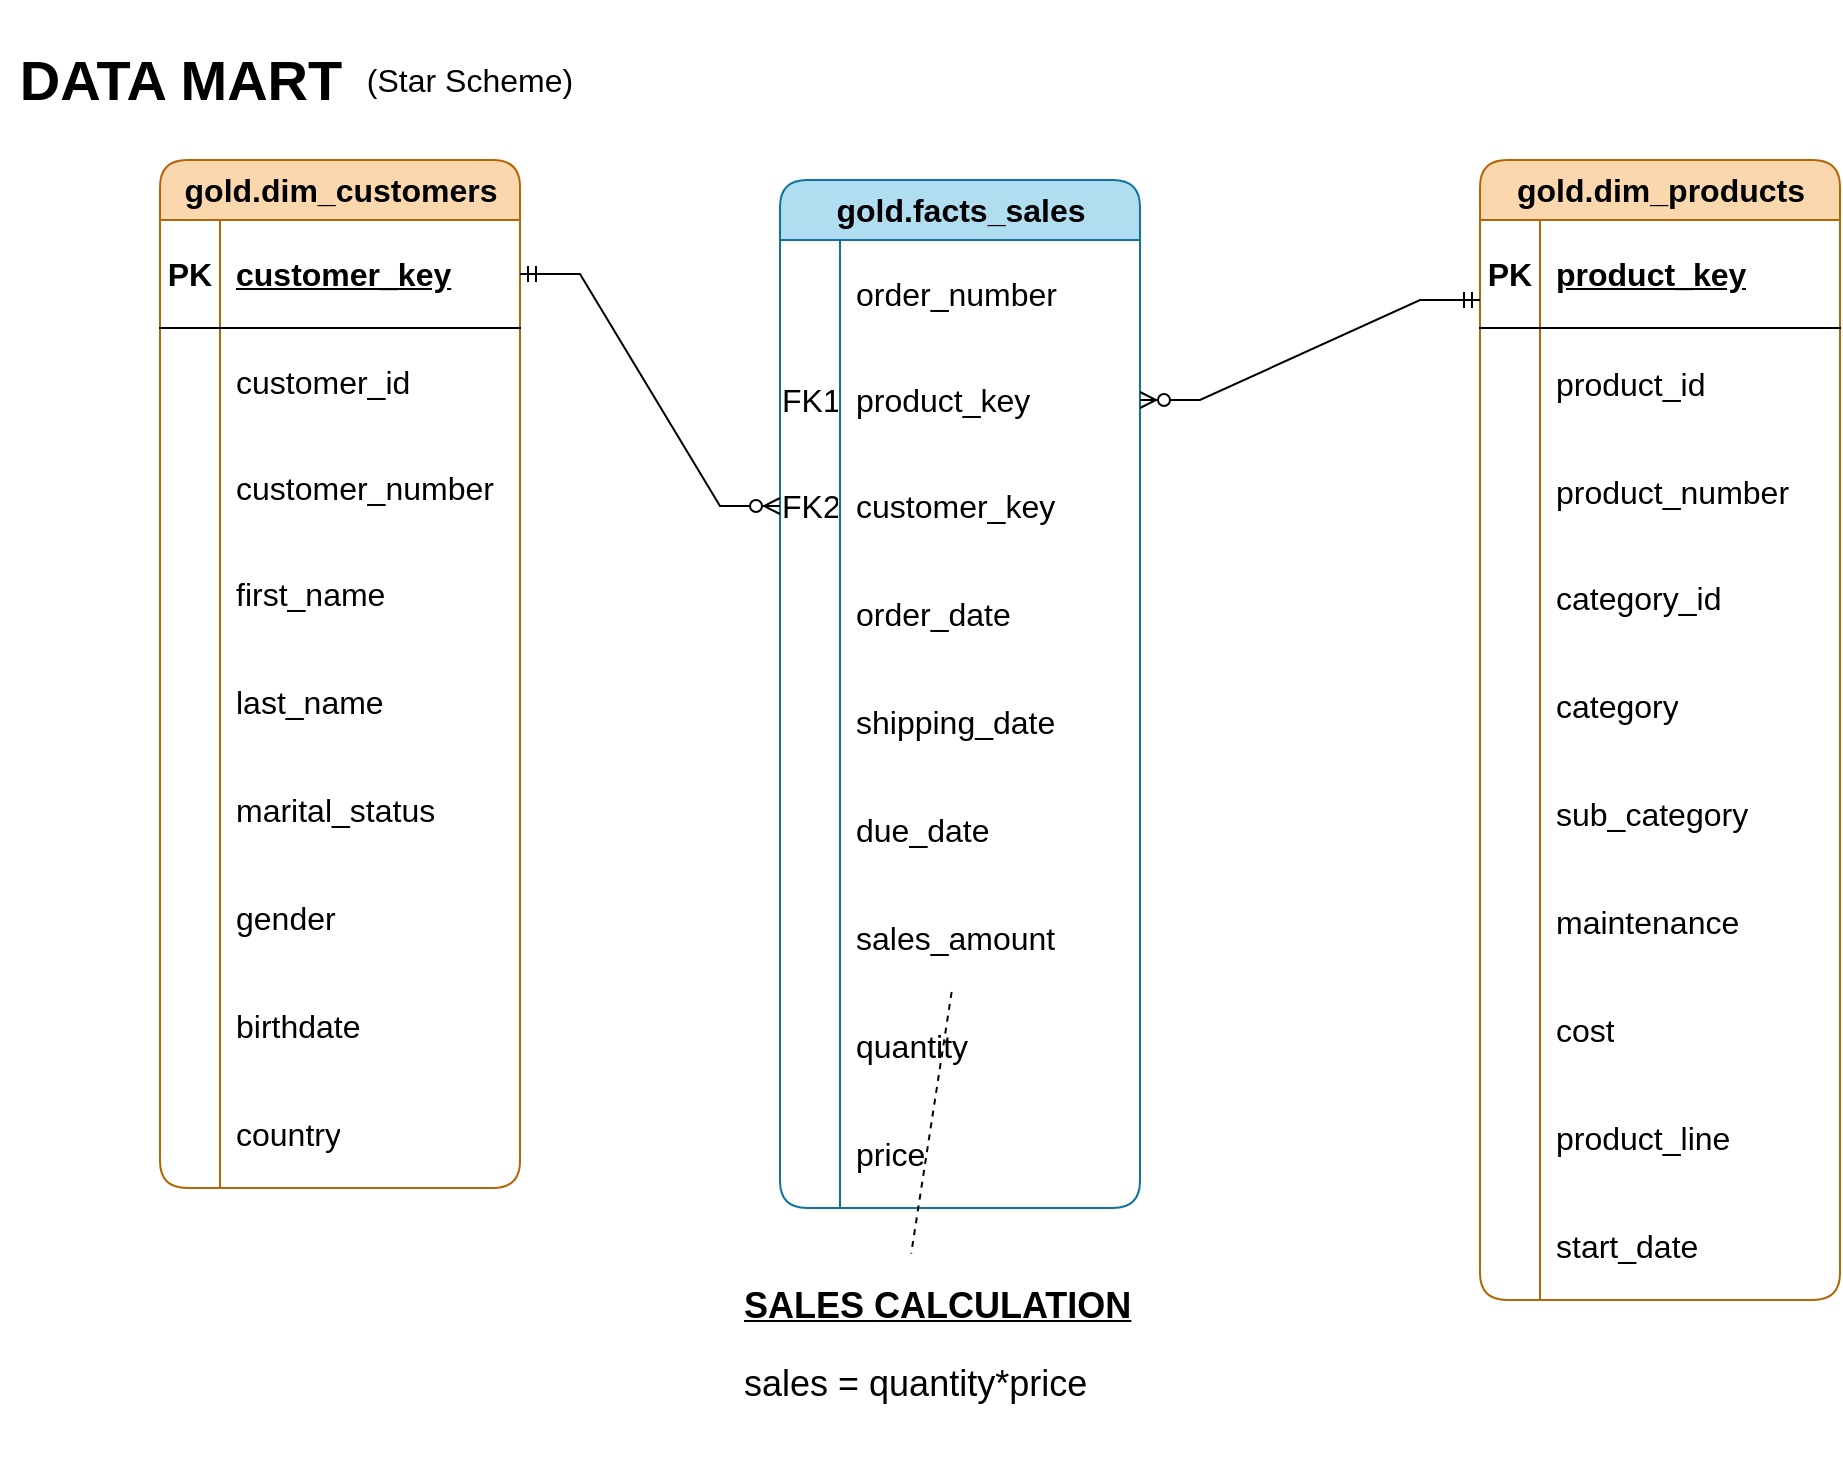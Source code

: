 <mxfile version="28.0.6">
  <diagram name="Page-1" id="DEPzlhjb6ygUK3VFWDig">
    <mxGraphModel dx="1892" dy="626" grid="1" gridSize="10" guides="1" tooltips="1" connect="1" arrows="1" fold="1" page="1" pageScale="1" pageWidth="850" pageHeight="1100" math="0" shadow="0">
      <root>
        <mxCell id="0" />
        <mxCell id="1" parent="0" />
        <mxCell id="ibosH92zUApq12ZYvV7v-1" value="&lt;h1&gt;&lt;font style=&quot;font-size: 28px;&quot;&gt;DATA MART&lt;/font&gt;&lt;/h1&gt;" style="text;html=1;align=center;verticalAlign=middle;resizable=0;points=[];autosize=1;strokeColor=none;fillColor=none;" vertex="1" parent="1">
          <mxGeometry x="-110" y="30" width="180" height="80" as="geometry" />
        </mxCell>
        <mxCell id="ibosH92zUApq12ZYvV7v-3" value="&lt;p&gt;&lt;font style=&quot;font-size: 16px;&quot;&gt;(Star Scheme)&lt;/font&gt;&lt;/p&gt;" style="text;html=1;align=center;verticalAlign=middle;whiteSpace=wrap;rounded=0;" vertex="1" parent="1">
          <mxGeometry x="70" y="55" width="110" height="30" as="geometry" />
        </mxCell>
        <mxCell id="ibosH92zUApq12ZYvV7v-17" value="&lt;font style=&quot;color: rgb(0, 0, 0);&quot;&gt;gold.&lt;font style=&quot;color: rgb(0, 0, 0);&quot;&gt;dim_customers&lt;/font&gt;&lt;/font&gt;" style="shape=table;startSize=30;container=1;collapsible=1;childLayout=tableLayout;fixedRows=1;rowLines=0;fontStyle=1;align=center;resizeLast=1;html=1;fontSize=16;rounded=1;fillColor=#fad7ac;strokeColor=#b46504;" vertex="1" parent="1">
          <mxGeometry x="-30" y="110" width="180" height="514" as="geometry" />
        </mxCell>
        <mxCell id="ibosH92zUApq12ZYvV7v-18" value="" style="shape=tableRow;horizontal=0;startSize=0;swimlaneHead=0;swimlaneBody=0;fillColor=none;collapsible=0;dropTarget=0;points=[[0,0.5],[1,0.5]];portConstraint=eastwest;top=0;left=0;right=0;bottom=1;fontSize=16;" vertex="1" parent="ibosH92zUApq12ZYvV7v-17">
          <mxGeometry y="30" width="180" height="54" as="geometry" />
        </mxCell>
        <mxCell id="ibosH92zUApq12ZYvV7v-19" value="PK" style="shape=partialRectangle;connectable=0;fillColor=none;top=0;left=0;bottom=0;right=0;fontStyle=1;overflow=hidden;whiteSpace=wrap;html=1;fontSize=16;" vertex="1" parent="ibosH92zUApq12ZYvV7v-18">
          <mxGeometry width="30" height="54" as="geometry">
            <mxRectangle width="30" height="54" as="alternateBounds" />
          </mxGeometry>
        </mxCell>
        <mxCell id="ibosH92zUApq12ZYvV7v-20" value="customer_key" style="shape=partialRectangle;connectable=0;fillColor=none;top=0;left=0;bottom=0;right=0;align=left;spacingLeft=6;fontStyle=5;overflow=hidden;whiteSpace=wrap;html=1;fontSize=16;" vertex="1" parent="ibosH92zUApq12ZYvV7v-18">
          <mxGeometry x="30" width="150" height="54" as="geometry">
            <mxRectangle width="150" height="54" as="alternateBounds" />
          </mxGeometry>
        </mxCell>
        <mxCell id="ibosH92zUApq12ZYvV7v-21" value="" style="shape=tableRow;horizontal=0;startSize=0;swimlaneHead=0;swimlaneBody=0;fillColor=none;collapsible=0;dropTarget=0;points=[[0,0.5],[1,0.5]];portConstraint=eastwest;top=0;left=0;right=0;bottom=0;fontSize=16;" vertex="1" parent="ibosH92zUApq12ZYvV7v-17">
          <mxGeometry y="84" width="180" height="54" as="geometry" />
        </mxCell>
        <mxCell id="ibosH92zUApq12ZYvV7v-22" value="" style="shape=partialRectangle;connectable=0;fillColor=none;top=0;left=0;bottom=0;right=0;editable=1;overflow=hidden;whiteSpace=wrap;html=1;fontSize=16;" vertex="1" parent="ibosH92zUApq12ZYvV7v-21">
          <mxGeometry width="30" height="54" as="geometry">
            <mxRectangle width="30" height="54" as="alternateBounds" />
          </mxGeometry>
        </mxCell>
        <mxCell id="ibosH92zUApq12ZYvV7v-23" value="customer_id" style="shape=partialRectangle;connectable=0;fillColor=none;top=0;left=0;bottom=0;right=0;align=left;spacingLeft=6;overflow=hidden;whiteSpace=wrap;html=1;fontSize=16;strokeColor=default;" vertex="1" parent="ibosH92zUApq12ZYvV7v-21">
          <mxGeometry x="30" width="150" height="54" as="geometry">
            <mxRectangle width="150" height="54" as="alternateBounds" />
          </mxGeometry>
        </mxCell>
        <mxCell id="ibosH92zUApq12ZYvV7v-24" value="" style="shape=tableRow;horizontal=0;startSize=0;swimlaneHead=0;swimlaneBody=0;fillColor=none;collapsible=0;dropTarget=0;points=[[0,0.5],[1,0.5]];portConstraint=eastwest;top=0;left=0;right=0;bottom=0;fontSize=16;" vertex="1" parent="ibosH92zUApq12ZYvV7v-17">
          <mxGeometry y="138" width="180" height="52" as="geometry" />
        </mxCell>
        <mxCell id="ibosH92zUApq12ZYvV7v-25" value="" style="shape=partialRectangle;connectable=0;fillColor=none;top=0;left=0;bottom=0;right=0;editable=1;overflow=hidden;whiteSpace=wrap;html=1;fontSize=16;" vertex="1" parent="ibosH92zUApq12ZYvV7v-24">
          <mxGeometry width="30" height="52" as="geometry">
            <mxRectangle width="30" height="52" as="alternateBounds" />
          </mxGeometry>
        </mxCell>
        <mxCell id="ibosH92zUApq12ZYvV7v-26" value="customer_number" style="shape=partialRectangle;connectable=0;fillColor=none;top=0;left=0;bottom=0;right=0;align=left;spacingLeft=6;overflow=hidden;whiteSpace=wrap;html=1;fontSize=16;strokeColor=default;" vertex="1" parent="ibosH92zUApq12ZYvV7v-24">
          <mxGeometry x="30" width="150" height="52" as="geometry">
            <mxRectangle width="150" height="52" as="alternateBounds" />
          </mxGeometry>
        </mxCell>
        <mxCell id="ibosH92zUApq12ZYvV7v-27" value="" style="shape=tableRow;horizontal=0;startSize=0;swimlaneHead=0;swimlaneBody=0;fillColor=none;collapsible=0;dropTarget=0;points=[[0,0.5],[1,0.5]];portConstraint=eastwest;top=0;left=0;right=0;bottom=0;fontSize=16;" vertex="1" parent="ibosH92zUApq12ZYvV7v-17">
          <mxGeometry y="190" width="180" height="54" as="geometry" />
        </mxCell>
        <mxCell id="ibosH92zUApq12ZYvV7v-28" value="" style="shape=partialRectangle;connectable=0;fillColor=none;top=0;left=0;bottom=0;right=0;editable=1;overflow=hidden;whiteSpace=wrap;html=1;fontSize=16;" vertex="1" parent="ibosH92zUApq12ZYvV7v-27">
          <mxGeometry width="30" height="54" as="geometry">
            <mxRectangle width="30" height="54" as="alternateBounds" />
          </mxGeometry>
        </mxCell>
        <mxCell id="ibosH92zUApq12ZYvV7v-29" value="first_name" style="shape=partialRectangle;connectable=0;fillColor=none;top=0;left=0;bottom=0;right=0;align=left;spacingLeft=6;overflow=hidden;whiteSpace=wrap;html=1;fontSize=16;" vertex="1" parent="ibosH92zUApq12ZYvV7v-27">
          <mxGeometry x="30" width="150" height="54" as="geometry">
            <mxRectangle width="150" height="54" as="alternateBounds" />
          </mxGeometry>
        </mxCell>
        <mxCell id="ibosH92zUApq12ZYvV7v-30" value="" style="shape=tableRow;horizontal=0;startSize=0;swimlaneHead=0;swimlaneBody=0;fillColor=none;collapsible=0;dropTarget=0;points=[[0,0.5],[1,0.5]];portConstraint=eastwest;top=0;left=0;right=0;bottom=0;fontSize=16;" vertex="1" parent="ibosH92zUApq12ZYvV7v-17">
          <mxGeometry y="244" width="180" height="54" as="geometry" />
        </mxCell>
        <mxCell id="ibosH92zUApq12ZYvV7v-31" value="" style="shape=partialRectangle;connectable=0;fillColor=none;top=0;left=0;bottom=0;right=0;editable=1;overflow=hidden;whiteSpace=wrap;html=1;fontSize=16;" vertex="1" parent="ibosH92zUApq12ZYvV7v-30">
          <mxGeometry width="30" height="54" as="geometry">
            <mxRectangle width="30" height="54" as="alternateBounds" />
          </mxGeometry>
        </mxCell>
        <mxCell id="ibosH92zUApq12ZYvV7v-32" value="last_name" style="shape=partialRectangle;connectable=0;fillColor=none;top=0;left=0;bottom=0;right=0;align=left;spacingLeft=6;overflow=hidden;whiteSpace=wrap;html=1;fontSize=16;" vertex="1" parent="ibosH92zUApq12ZYvV7v-30">
          <mxGeometry x="30" width="150" height="54" as="geometry">
            <mxRectangle width="150" height="54" as="alternateBounds" />
          </mxGeometry>
        </mxCell>
        <mxCell id="ibosH92zUApq12ZYvV7v-33" value="" style="shape=tableRow;horizontal=0;startSize=0;swimlaneHead=0;swimlaneBody=0;fillColor=none;collapsible=0;dropTarget=0;points=[[0,0.5],[1,0.5]];portConstraint=eastwest;top=0;left=0;right=0;bottom=0;fontSize=16;" vertex="1" parent="ibosH92zUApq12ZYvV7v-17">
          <mxGeometry y="298" width="180" height="54" as="geometry" />
        </mxCell>
        <mxCell id="ibosH92zUApq12ZYvV7v-34" value="" style="shape=partialRectangle;connectable=0;fillColor=none;top=0;left=0;bottom=0;right=0;editable=1;overflow=hidden;whiteSpace=wrap;html=1;fontSize=16;" vertex="1" parent="ibosH92zUApq12ZYvV7v-33">
          <mxGeometry width="30" height="54" as="geometry">
            <mxRectangle width="30" height="54" as="alternateBounds" />
          </mxGeometry>
        </mxCell>
        <mxCell id="ibosH92zUApq12ZYvV7v-35" value="marital_status" style="shape=partialRectangle;connectable=0;fillColor=none;top=0;left=0;bottom=0;right=0;align=left;spacingLeft=6;overflow=hidden;whiteSpace=wrap;html=1;fontSize=16;" vertex="1" parent="ibosH92zUApq12ZYvV7v-33">
          <mxGeometry x="30" width="150" height="54" as="geometry">
            <mxRectangle width="150" height="54" as="alternateBounds" />
          </mxGeometry>
        </mxCell>
        <mxCell id="ibosH92zUApq12ZYvV7v-36" value="" style="shape=tableRow;horizontal=0;startSize=0;swimlaneHead=0;swimlaneBody=0;fillColor=none;collapsible=0;dropTarget=0;points=[[0,0.5],[1,0.5]];portConstraint=eastwest;top=0;left=0;right=0;bottom=0;fontSize=16;" vertex="1" parent="ibosH92zUApq12ZYvV7v-17">
          <mxGeometry y="352" width="180" height="54" as="geometry" />
        </mxCell>
        <mxCell id="ibosH92zUApq12ZYvV7v-37" value="" style="shape=partialRectangle;connectable=0;fillColor=none;top=0;left=0;bottom=0;right=0;editable=1;overflow=hidden;whiteSpace=wrap;html=1;fontSize=16;" vertex="1" parent="ibosH92zUApq12ZYvV7v-36">
          <mxGeometry width="30" height="54" as="geometry">
            <mxRectangle width="30" height="54" as="alternateBounds" />
          </mxGeometry>
        </mxCell>
        <mxCell id="ibosH92zUApq12ZYvV7v-38" value="gender" style="shape=partialRectangle;connectable=0;fillColor=none;top=0;left=0;bottom=0;right=0;align=left;spacingLeft=6;overflow=hidden;whiteSpace=wrap;html=1;fontSize=16;" vertex="1" parent="ibosH92zUApq12ZYvV7v-36">
          <mxGeometry x="30" width="150" height="54" as="geometry">
            <mxRectangle width="150" height="54" as="alternateBounds" />
          </mxGeometry>
        </mxCell>
        <mxCell id="ibosH92zUApq12ZYvV7v-39" value="" style="shape=tableRow;horizontal=0;startSize=0;swimlaneHead=0;swimlaneBody=0;fillColor=none;collapsible=0;dropTarget=0;points=[[0,0.5],[1,0.5]];portConstraint=eastwest;top=0;left=0;right=0;bottom=0;fontSize=16;" vertex="1" parent="ibosH92zUApq12ZYvV7v-17">
          <mxGeometry y="406" width="180" height="54" as="geometry" />
        </mxCell>
        <mxCell id="ibosH92zUApq12ZYvV7v-40" value="" style="shape=partialRectangle;connectable=0;fillColor=none;top=0;left=0;bottom=0;right=0;editable=1;overflow=hidden;whiteSpace=wrap;html=1;fontSize=16;" vertex="1" parent="ibosH92zUApq12ZYvV7v-39">
          <mxGeometry width="30" height="54" as="geometry">
            <mxRectangle width="30" height="54" as="alternateBounds" />
          </mxGeometry>
        </mxCell>
        <mxCell id="ibosH92zUApq12ZYvV7v-41" value="birthdate" style="shape=partialRectangle;connectable=0;fillColor=none;top=0;left=0;bottom=0;right=0;align=left;spacingLeft=6;overflow=hidden;whiteSpace=wrap;html=1;fontSize=16;" vertex="1" parent="ibosH92zUApq12ZYvV7v-39">
          <mxGeometry x="30" width="150" height="54" as="geometry">
            <mxRectangle width="150" height="54" as="alternateBounds" />
          </mxGeometry>
        </mxCell>
        <mxCell id="ibosH92zUApq12ZYvV7v-42" value="" style="shape=tableRow;horizontal=0;startSize=0;swimlaneHead=0;swimlaneBody=0;fillColor=none;collapsible=0;dropTarget=0;points=[[0,0.5],[1,0.5]];portConstraint=eastwest;top=0;left=0;right=0;bottom=0;fontSize=16;" vertex="1" parent="ibosH92zUApq12ZYvV7v-17">
          <mxGeometry y="460" width="180" height="54" as="geometry" />
        </mxCell>
        <mxCell id="ibosH92zUApq12ZYvV7v-43" value="" style="shape=partialRectangle;connectable=0;fillColor=none;top=0;left=0;bottom=0;right=0;editable=1;overflow=hidden;whiteSpace=wrap;html=1;fontSize=16;" vertex="1" parent="ibosH92zUApq12ZYvV7v-42">
          <mxGeometry width="30" height="54" as="geometry">
            <mxRectangle width="30" height="54" as="alternateBounds" />
          </mxGeometry>
        </mxCell>
        <mxCell id="ibosH92zUApq12ZYvV7v-44" value="country" style="shape=partialRectangle;connectable=0;fillColor=none;top=0;left=0;bottom=0;right=0;align=left;spacingLeft=6;overflow=hidden;whiteSpace=wrap;html=1;fontSize=16;" vertex="1" parent="ibosH92zUApq12ZYvV7v-42">
          <mxGeometry x="30" width="150" height="54" as="geometry">
            <mxRectangle width="150" height="54" as="alternateBounds" />
          </mxGeometry>
        </mxCell>
        <mxCell id="ibosH92zUApq12ZYvV7v-48" value="&lt;font style=&quot;color: rgb(0, 0, 0);&quot;&gt;gold.dim_products&lt;/font&gt;" style="shape=table;startSize=30;container=1;collapsible=1;childLayout=tableLayout;fixedRows=1;rowLines=0;fontStyle=1;align=center;resizeLast=1;html=1;fontSize=16;rounded=1;fillColor=#fad7ac;strokeColor=#b46504;" vertex="1" parent="1">
          <mxGeometry x="630" y="110" width="180" height="570" as="geometry" />
        </mxCell>
        <mxCell id="ibosH92zUApq12ZYvV7v-49" value="" style="shape=tableRow;horizontal=0;startSize=0;swimlaneHead=0;swimlaneBody=0;fillColor=none;collapsible=0;dropTarget=0;points=[[0,0.5],[1,0.5]];portConstraint=eastwest;top=0;left=0;right=0;bottom=1;fontSize=16;" vertex="1" parent="ibosH92zUApq12ZYvV7v-48">
          <mxGeometry y="30" width="180" height="54" as="geometry" />
        </mxCell>
        <mxCell id="ibosH92zUApq12ZYvV7v-50" value="PK" style="shape=partialRectangle;connectable=0;fillColor=none;top=0;left=0;bottom=0;right=0;fontStyle=1;overflow=hidden;whiteSpace=wrap;html=1;fontSize=16;" vertex="1" parent="ibosH92zUApq12ZYvV7v-49">
          <mxGeometry width="30" height="54" as="geometry">
            <mxRectangle width="30" height="54" as="alternateBounds" />
          </mxGeometry>
        </mxCell>
        <mxCell id="ibosH92zUApq12ZYvV7v-51" value="product_key" style="shape=partialRectangle;connectable=0;fillColor=none;top=0;left=0;bottom=0;right=0;align=left;spacingLeft=6;fontStyle=5;overflow=hidden;whiteSpace=wrap;html=1;fontSize=16;" vertex="1" parent="ibosH92zUApq12ZYvV7v-49">
          <mxGeometry x="30" width="150" height="54" as="geometry">
            <mxRectangle width="150" height="54" as="alternateBounds" />
          </mxGeometry>
        </mxCell>
        <mxCell id="ibosH92zUApq12ZYvV7v-52" value="" style="shape=tableRow;horizontal=0;startSize=0;swimlaneHead=0;swimlaneBody=0;fillColor=none;collapsible=0;dropTarget=0;points=[[0,0.5],[1,0.5]];portConstraint=eastwest;top=0;left=0;right=0;bottom=0;fontSize=16;" vertex="1" parent="ibosH92zUApq12ZYvV7v-48">
          <mxGeometry y="84" width="180" height="56" as="geometry" />
        </mxCell>
        <mxCell id="ibosH92zUApq12ZYvV7v-53" value="" style="shape=partialRectangle;connectable=0;fillColor=none;top=0;left=0;bottom=0;right=0;editable=1;overflow=hidden;whiteSpace=wrap;html=1;fontSize=16;" vertex="1" parent="ibosH92zUApq12ZYvV7v-52">
          <mxGeometry width="30" height="56" as="geometry">
            <mxRectangle width="30" height="56" as="alternateBounds" />
          </mxGeometry>
        </mxCell>
        <mxCell id="ibosH92zUApq12ZYvV7v-54" value="product_id" style="shape=partialRectangle;connectable=0;fillColor=none;top=0;left=0;bottom=0;right=0;align=left;spacingLeft=6;overflow=hidden;whiteSpace=wrap;html=1;fontSize=16;strokeColor=default;" vertex="1" parent="ibosH92zUApq12ZYvV7v-52">
          <mxGeometry x="30" width="150" height="56" as="geometry">
            <mxRectangle width="150" height="56" as="alternateBounds" />
          </mxGeometry>
        </mxCell>
        <mxCell id="ibosH92zUApq12ZYvV7v-55" value="" style="shape=tableRow;horizontal=0;startSize=0;swimlaneHead=0;swimlaneBody=0;fillColor=none;collapsible=0;dropTarget=0;points=[[0,0.5],[1,0.5]];portConstraint=eastwest;top=0;left=0;right=0;bottom=0;fontSize=16;" vertex="1" parent="ibosH92zUApq12ZYvV7v-48">
          <mxGeometry y="140" width="180" height="52" as="geometry" />
        </mxCell>
        <mxCell id="ibosH92zUApq12ZYvV7v-56" value="" style="shape=partialRectangle;connectable=0;fillColor=none;top=0;left=0;bottom=0;right=0;editable=1;overflow=hidden;whiteSpace=wrap;html=1;fontSize=16;" vertex="1" parent="ibosH92zUApq12ZYvV7v-55">
          <mxGeometry width="30" height="52" as="geometry">
            <mxRectangle width="30" height="52" as="alternateBounds" />
          </mxGeometry>
        </mxCell>
        <mxCell id="ibosH92zUApq12ZYvV7v-57" value="product_number" style="shape=partialRectangle;connectable=0;fillColor=none;top=0;left=0;bottom=0;right=0;align=left;spacingLeft=6;overflow=hidden;whiteSpace=wrap;html=1;fontSize=16;strokeColor=default;" vertex="1" parent="ibosH92zUApq12ZYvV7v-55">
          <mxGeometry x="30" width="150" height="52" as="geometry">
            <mxRectangle width="150" height="52" as="alternateBounds" />
          </mxGeometry>
        </mxCell>
        <mxCell id="ibosH92zUApq12ZYvV7v-58" value="" style="shape=tableRow;horizontal=0;startSize=0;swimlaneHead=0;swimlaneBody=0;fillColor=none;collapsible=0;dropTarget=0;points=[[0,0.5],[1,0.5]];portConstraint=eastwest;top=0;left=0;right=0;bottom=0;fontSize=16;" vertex="1" parent="ibosH92zUApq12ZYvV7v-48">
          <mxGeometry y="192" width="180" height="54" as="geometry" />
        </mxCell>
        <mxCell id="ibosH92zUApq12ZYvV7v-59" value="" style="shape=partialRectangle;connectable=0;fillColor=none;top=0;left=0;bottom=0;right=0;editable=1;overflow=hidden;whiteSpace=wrap;html=1;fontSize=16;" vertex="1" parent="ibosH92zUApq12ZYvV7v-58">
          <mxGeometry width="30" height="54" as="geometry">
            <mxRectangle width="30" height="54" as="alternateBounds" />
          </mxGeometry>
        </mxCell>
        <mxCell id="ibosH92zUApq12ZYvV7v-60" value="category_id" style="shape=partialRectangle;connectable=0;fillColor=none;top=0;left=0;bottom=0;right=0;align=left;spacingLeft=6;overflow=hidden;whiteSpace=wrap;html=1;fontSize=16;" vertex="1" parent="ibosH92zUApq12ZYvV7v-58">
          <mxGeometry x="30" width="150" height="54" as="geometry">
            <mxRectangle width="150" height="54" as="alternateBounds" />
          </mxGeometry>
        </mxCell>
        <mxCell id="ibosH92zUApq12ZYvV7v-61" value="" style="shape=tableRow;horizontal=0;startSize=0;swimlaneHead=0;swimlaneBody=0;fillColor=none;collapsible=0;dropTarget=0;points=[[0,0.5],[1,0.5]];portConstraint=eastwest;top=0;left=0;right=0;bottom=0;fontSize=16;" vertex="1" parent="ibosH92zUApq12ZYvV7v-48">
          <mxGeometry y="246" width="180" height="54" as="geometry" />
        </mxCell>
        <mxCell id="ibosH92zUApq12ZYvV7v-62" value="" style="shape=partialRectangle;connectable=0;fillColor=none;top=0;left=0;bottom=0;right=0;editable=1;overflow=hidden;whiteSpace=wrap;html=1;fontSize=16;" vertex="1" parent="ibosH92zUApq12ZYvV7v-61">
          <mxGeometry width="30" height="54" as="geometry">
            <mxRectangle width="30" height="54" as="alternateBounds" />
          </mxGeometry>
        </mxCell>
        <mxCell id="ibosH92zUApq12ZYvV7v-63" value="category" style="shape=partialRectangle;connectable=0;fillColor=none;top=0;left=0;bottom=0;right=0;align=left;spacingLeft=6;overflow=hidden;whiteSpace=wrap;html=1;fontSize=16;" vertex="1" parent="ibosH92zUApq12ZYvV7v-61">
          <mxGeometry x="30" width="150" height="54" as="geometry">
            <mxRectangle width="150" height="54" as="alternateBounds" />
          </mxGeometry>
        </mxCell>
        <mxCell id="ibosH92zUApq12ZYvV7v-64" value="" style="shape=tableRow;horizontal=0;startSize=0;swimlaneHead=0;swimlaneBody=0;fillColor=none;collapsible=0;dropTarget=0;points=[[0,0.5],[1,0.5]];portConstraint=eastwest;top=0;left=0;right=0;bottom=0;fontSize=16;" vertex="1" parent="ibosH92zUApq12ZYvV7v-48">
          <mxGeometry y="300" width="180" height="54" as="geometry" />
        </mxCell>
        <mxCell id="ibosH92zUApq12ZYvV7v-65" value="" style="shape=partialRectangle;connectable=0;fillColor=none;top=0;left=0;bottom=0;right=0;editable=1;overflow=hidden;whiteSpace=wrap;html=1;fontSize=16;" vertex="1" parent="ibosH92zUApq12ZYvV7v-64">
          <mxGeometry width="30" height="54" as="geometry">
            <mxRectangle width="30" height="54" as="alternateBounds" />
          </mxGeometry>
        </mxCell>
        <mxCell id="ibosH92zUApq12ZYvV7v-66" value="sub_category" style="shape=partialRectangle;connectable=0;fillColor=none;top=0;left=0;bottom=0;right=0;align=left;spacingLeft=6;overflow=hidden;whiteSpace=wrap;html=1;fontSize=16;" vertex="1" parent="ibosH92zUApq12ZYvV7v-64">
          <mxGeometry x="30" width="150" height="54" as="geometry">
            <mxRectangle width="150" height="54" as="alternateBounds" />
          </mxGeometry>
        </mxCell>
        <mxCell id="ibosH92zUApq12ZYvV7v-67" value="" style="shape=tableRow;horizontal=0;startSize=0;swimlaneHead=0;swimlaneBody=0;fillColor=none;collapsible=0;dropTarget=0;points=[[0,0.5],[1,0.5]];portConstraint=eastwest;top=0;left=0;right=0;bottom=0;fontSize=16;" vertex="1" parent="ibosH92zUApq12ZYvV7v-48">
          <mxGeometry y="354" width="180" height="54" as="geometry" />
        </mxCell>
        <mxCell id="ibosH92zUApq12ZYvV7v-68" value="" style="shape=partialRectangle;connectable=0;fillColor=none;top=0;left=0;bottom=0;right=0;editable=1;overflow=hidden;whiteSpace=wrap;html=1;fontSize=16;" vertex="1" parent="ibosH92zUApq12ZYvV7v-67">
          <mxGeometry width="30" height="54" as="geometry">
            <mxRectangle width="30" height="54" as="alternateBounds" />
          </mxGeometry>
        </mxCell>
        <mxCell id="ibosH92zUApq12ZYvV7v-69" value="maintenance" style="shape=partialRectangle;connectable=0;fillColor=none;top=0;left=0;bottom=0;right=0;align=left;spacingLeft=6;overflow=hidden;whiteSpace=wrap;html=1;fontSize=16;" vertex="1" parent="ibosH92zUApq12ZYvV7v-67">
          <mxGeometry x="30" width="150" height="54" as="geometry">
            <mxRectangle width="150" height="54" as="alternateBounds" />
          </mxGeometry>
        </mxCell>
        <mxCell id="ibosH92zUApq12ZYvV7v-70" value="" style="shape=tableRow;horizontal=0;startSize=0;swimlaneHead=0;swimlaneBody=0;fillColor=none;collapsible=0;dropTarget=0;points=[[0,0.5],[1,0.5]];portConstraint=eastwest;top=0;left=0;right=0;bottom=0;fontSize=16;" vertex="1" parent="ibosH92zUApq12ZYvV7v-48">
          <mxGeometry y="408" width="180" height="54" as="geometry" />
        </mxCell>
        <mxCell id="ibosH92zUApq12ZYvV7v-71" value="" style="shape=partialRectangle;connectable=0;fillColor=none;top=0;left=0;bottom=0;right=0;editable=1;overflow=hidden;whiteSpace=wrap;html=1;fontSize=16;" vertex="1" parent="ibosH92zUApq12ZYvV7v-70">
          <mxGeometry width="30" height="54" as="geometry">
            <mxRectangle width="30" height="54" as="alternateBounds" />
          </mxGeometry>
        </mxCell>
        <mxCell id="ibosH92zUApq12ZYvV7v-72" value="cost" style="shape=partialRectangle;connectable=0;fillColor=none;top=0;left=0;bottom=0;right=0;align=left;spacingLeft=6;overflow=hidden;whiteSpace=wrap;html=1;fontSize=16;" vertex="1" parent="ibosH92zUApq12ZYvV7v-70">
          <mxGeometry x="30" width="150" height="54" as="geometry">
            <mxRectangle width="150" height="54" as="alternateBounds" />
          </mxGeometry>
        </mxCell>
        <mxCell id="ibosH92zUApq12ZYvV7v-73" value="" style="shape=tableRow;horizontal=0;startSize=0;swimlaneHead=0;swimlaneBody=0;fillColor=none;collapsible=0;dropTarget=0;points=[[0,0.5],[1,0.5]];portConstraint=eastwest;top=0;left=0;right=0;bottom=0;fontSize=16;" vertex="1" parent="ibosH92zUApq12ZYvV7v-48">
          <mxGeometry y="462" width="180" height="54" as="geometry" />
        </mxCell>
        <mxCell id="ibosH92zUApq12ZYvV7v-74" value="" style="shape=partialRectangle;connectable=0;fillColor=none;top=0;left=0;bottom=0;right=0;editable=1;overflow=hidden;whiteSpace=wrap;html=1;fontSize=16;" vertex="1" parent="ibosH92zUApq12ZYvV7v-73">
          <mxGeometry width="30" height="54" as="geometry">
            <mxRectangle width="30" height="54" as="alternateBounds" />
          </mxGeometry>
        </mxCell>
        <mxCell id="ibosH92zUApq12ZYvV7v-75" value="product_line" style="shape=partialRectangle;connectable=0;fillColor=none;top=0;left=0;bottom=0;right=0;align=left;spacingLeft=6;overflow=hidden;whiteSpace=wrap;html=1;fontSize=16;" vertex="1" parent="ibosH92zUApq12ZYvV7v-73">
          <mxGeometry x="30" width="150" height="54" as="geometry">
            <mxRectangle width="150" height="54" as="alternateBounds" />
          </mxGeometry>
        </mxCell>
        <mxCell id="ibosH92zUApq12ZYvV7v-76" value="" style="shape=tableRow;horizontal=0;startSize=0;swimlaneHead=0;swimlaneBody=0;fillColor=none;collapsible=0;dropTarget=0;points=[[0,0.5],[1,0.5]];portConstraint=eastwest;top=0;left=0;right=0;bottom=0;fontSize=16;" vertex="1" parent="ibosH92zUApq12ZYvV7v-48">
          <mxGeometry y="516" width="180" height="54" as="geometry" />
        </mxCell>
        <mxCell id="ibosH92zUApq12ZYvV7v-77" value="" style="shape=partialRectangle;connectable=0;fillColor=none;top=0;left=0;bottom=0;right=0;editable=1;overflow=hidden;whiteSpace=wrap;html=1;fontSize=16;" vertex="1" parent="ibosH92zUApq12ZYvV7v-76">
          <mxGeometry width="30" height="54" as="geometry">
            <mxRectangle width="30" height="54" as="alternateBounds" />
          </mxGeometry>
        </mxCell>
        <mxCell id="ibosH92zUApq12ZYvV7v-78" value="start_date" style="shape=partialRectangle;connectable=0;fillColor=none;top=0;left=0;bottom=0;right=0;align=left;spacingLeft=6;overflow=hidden;whiteSpace=wrap;html=1;fontSize=16;" vertex="1" parent="ibosH92zUApq12ZYvV7v-76">
          <mxGeometry x="30" width="150" height="54" as="geometry">
            <mxRectangle width="150" height="54" as="alternateBounds" />
          </mxGeometry>
        </mxCell>
        <mxCell id="ibosH92zUApq12ZYvV7v-82" value="&lt;font style=&quot;color: rgb(0, 0, 0);&quot;&gt;gold.facts&lt;font style=&quot;color: rgb(0, 0, 0);&quot;&gt;_sales&lt;/font&gt;&lt;/font&gt;" style="shape=table;startSize=30;container=1;collapsible=1;childLayout=tableLayout;fixedRows=1;rowLines=0;fontStyle=1;align=center;resizeLast=1;html=1;fontSize=16;rounded=1;fillColor=#b1ddf0;strokeColor=#10739e;" vertex="1" parent="1">
          <mxGeometry x="280" y="120" width="180" height="514" as="geometry" />
        </mxCell>
        <mxCell id="ibosH92zUApq12ZYvV7v-86" value="" style="shape=tableRow;horizontal=0;startSize=0;swimlaneHead=0;swimlaneBody=0;fillColor=none;collapsible=0;dropTarget=0;points=[[0,0.5],[1,0.5]];portConstraint=eastwest;top=0;left=0;right=0;bottom=0;fontSize=16;" vertex="1" parent="ibosH92zUApq12ZYvV7v-82">
          <mxGeometry y="30" width="180" height="54" as="geometry" />
        </mxCell>
        <mxCell id="ibosH92zUApq12ZYvV7v-87" value="" style="shape=partialRectangle;connectable=0;fillColor=none;top=0;left=0;bottom=0;right=0;editable=1;overflow=hidden;whiteSpace=wrap;html=1;fontSize=16;" vertex="1" parent="ibosH92zUApq12ZYvV7v-86">
          <mxGeometry width="30" height="54" as="geometry">
            <mxRectangle width="30" height="54" as="alternateBounds" />
          </mxGeometry>
        </mxCell>
        <mxCell id="ibosH92zUApq12ZYvV7v-88" value="order_number" style="shape=partialRectangle;connectable=0;fillColor=none;top=0;left=0;bottom=0;right=0;align=left;spacingLeft=6;overflow=hidden;whiteSpace=wrap;html=1;fontSize=16;strokeColor=default;" vertex="1" parent="ibosH92zUApq12ZYvV7v-86">
          <mxGeometry x="30" width="150" height="54" as="geometry">
            <mxRectangle width="150" height="54" as="alternateBounds" />
          </mxGeometry>
        </mxCell>
        <mxCell id="ibosH92zUApq12ZYvV7v-89" value="" style="shape=tableRow;horizontal=0;startSize=0;swimlaneHead=0;swimlaneBody=0;fillColor=none;collapsible=0;dropTarget=0;points=[[0,0.5],[1,0.5]];portConstraint=eastwest;top=0;left=0;right=0;bottom=0;fontSize=16;" vertex="1" parent="ibosH92zUApq12ZYvV7v-82">
          <mxGeometry y="84" width="180" height="52" as="geometry" />
        </mxCell>
        <mxCell id="ibosH92zUApq12ZYvV7v-90" value="FK1" style="shape=partialRectangle;connectable=0;fillColor=none;top=0;left=0;bottom=0;right=0;editable=1;overflow=hidden;whiteSpace=wrap;html=1;fontSize=16;" vertex="1" parent="ibosH92zUApq12ZYvV7v-89">
          <mxGeometry width="30" height="52" as="geometry">
            <mxRectangle width="30" height="52" as="alternateBounds" />
          </mxGeometry>
        </mxCell>
        <mxCell id="ibosH92zUApq12ZYvV7v-91" value="product_key" style="shape=partialRectangle;connectable=0;fillColor=none;top=0;left=0;bottom=0;right=0;align=left;spacingLeft=6;overflow=hidden;whiteSpace=wrap;html=1;fontSize=16;strokeColor=default;" vertex="1" parent="ibosH92zUApq12ZYvV7v-89">
          <mxGeometry x="30" width="150" height="52" as="geometry">
            <mxRectangle width="150" height="52" as="alternateBounds" />
          </mxGeometry>
        </mxCell>
        <mxCell id="ibosH92zUApq12ZYvV7v-92" value="" style="shape=tableRow;horizontal=0;startSize=0;swimlaneHead=0;swimlaneBody=0;fillColor=none;collapsible=0;dropTarget=0;points=[[0,0.5],[1,0.5]];portConstraint=eastwest;top=0;left=0;right=0;bottom=0;fontSize=16;" vertex="1" parent="ibosH92zUApq12ZYvV7v-82">
          <mxGeometry y="136" width="180" height="54" as="geometry" />
        </mxCell>
        <mxCell id="ibosH92zUApq12ZYvV7v-93" value="FK2" style="shape=partialRectangle;connectable=0;fillColor=none;top=0;left=0;bottom=0;right=0;editable=1;overflow=hidden;whiteSpace=wrap;html=1;fontSize=16;" vertex="1" parent="ibosH92zUApq12ZYvV7v-92">
          <mxGeometry width="30" height="54" as="geometry">
            <mxRectangle width="30" height="54" as="alternateBounds" />
          </mxGeometry>
        </mxCell>
        <mxCell id="ibosH92zUApq12ZYvV7v-94" value="customer_key" style="shape=partialRectangle;connectable=0;fillColor=none;top=0;left=0;bottom=0;right=0;align=left;spacingLeft=6;overflow=hidden;whiteSpace=wrap;html=1;fontSize=16;" vertex="1" parent="ibosH92zUApq12ZYvV7v-92">
          <mxGeometry x="30" width="150" height="54" as="geometry">
            <mxRectangle width="150" height="54" as="alternateBounds" />
          </mxGeometry>
        </mxCell>
        <mxCell id="ibosH92zUApq12ZYvV7v-95" value="" style="shape=tableRow;horizontal=0;startSize=0;swimlaneHead=0;swimlaneBody=0;fillColor=none;collapsible=0;dropTarget=0;points=[[0,0.5],[1,0.5]];portConstraint=eastwest;top=0;left=0;right=0;bottom=0;fontSize=16;" vertex="1" parent="ibosH92zUApq12ZYvV7v-82">
          <mxGeometry y="190" width="180" height="54" as="geometry" />
        </mxCell>
        <mxCell id="ibosH92zUApq12ZYvV7v-96" value="" style="shape=partialRectangle;connectable=0;fillColor=none;top=0;left=0;bottom=0;right=0;editable=1;overflow=hidden;whiteSpace=wrap;html=1;fontSize=16;" vertex="1" parent="ibosH92zUApq12ZYvV7v-95">
          <mxGeometry width="30" height="54" as="geometry">
            <mxRectangle width="30" height="54" as="alternateBounds" />
          </mxGeometry>
        </mxCell>
        <mxCell id="ibosH92zUApq12ZYvV7v-97" value="order_date" style="shape=partialRectangle;connectable=0;fillColor=none;top=0;left=0;bottom=0;right=0;align=left;spacingLeft=6;overflow=hidden;whiteSpace=wrap;html=1;fontSize=16;" vertex="1" parent="ibosH92zUApq12ZYvV7v-95">
          <mxGeometry x="30" width="150" height="54" as="geometry">
            <mxRectangle width="150" height="54" as="alternateBounds" />
          </mxGeometry>
        </mxCell>
        <mxCell id="ibosH92zUApq12ZYvV7v-98" value="" style="shape=tableRow;horizontal=0;startSize=0;swimlaneHead=0;swimlaneBody=0;fillColor=none;collapsible=0;dropTarget=0;points=[[0,0.5],[1,0.5]];portConstraint=eastwest;top=0;left=0;right=0;bottom=0;fontSize=16;" vertex="1" parent="ibosH92zUApq12ZYvV7v-82">
          <mxGeometry y="244" width="180" height="54" as="geometry" />
        </mxCell>
        <mxCell id="ibosH92zUApq12ZYvV7v-99" value="" style="shape=partialRectangle;connectable=0;fillColor=none;top=0;left=0;bottom=0;right=0;editable=1;overflow=hidden;whiteSpace=wrap;html=1;fontSize=16;" vertex="1" parent="ibosH92zUApq12ZYvV7v-98">
          <mxGeometry width="30" height="54" as="geometry">
            <mxRectangle width="30" height="54" as="alternateBounds" />
          </mxGeometry>
        </mxCell>
        <mxCell id="ibosH92zUApq12ZYvV7v-100" value="shipping_date" style="shape=partialRectangle;connectable=0;fillColor=none;top=0;left=0;bottom=0;right=0;align=left;spacingLeft=6;overflow=hidden;whiteSpace=wrap;html=1;fontSize=16;" vertex="1" parent="ibosH92zUApq12ZYvV7v-98">
          <mxGeometry x="30" width="150" height="54" as="geometry">
            <mxRectangle width="150" height="54" as="alternateBounds" />
          </mxGeometry>
        </mxCell>
        <mxCell id="ibosH92zUApq12ZYvV7v-101" value="" style="shape=tableRow;horizontal=0;startSize=0;swimlaneHead=0;swimlaneBody=0;fillColor=none;collapsible=0;dropTarget=0;points=[[0,0.5],[1,0.5]];portConstraint=eastwest;top=0;left=0;right=0;bottom=0;fontSize=16;" vertex="1" parent="ibosH92zUApq12ZYvV7v-82">
          <mxGeometry y="298" width="180" height="54" as="geometry" />
        </mxCell>
        <mxCell id="ibosH92zUApq12ZYvV7v-102" value="" style="shape=partialRectangle;connectable=0;fillColor=none;top=0;left=0;bottom=0;right=0;editable=1;overflow=hidden;whiteSpace=wrap;html=1;fontSize=16;" vertex="1" parent="ibosH92zUApq12ZYvV7v-101">
          <mxGeometry width="30" height="54" as="geometry">
            <mxRectangle width="30" height="54" as="alternateBounds" />
          </mxGeometry>
        </mxCell>
        <mxCell id="ibosH92zUApq12ZYvV7v-103" value="due_date" style="shape=partialRectangle;connectable=0;fillColor=none;top=0;left=0;bottom=0;right=0;align=left;spacingLeft=6;overflow=hidden;whiteSpace=wrap;html=1;fontSize=16;" vertex="1" parent="ibosH92zUApq12ZYvV7v-101">
          <mxGeometry x="30" width="150" height="54" as="geometry">
            <mxRectangle width="150" height="54" as="alternateBounds" />
          </mxGeometry>
        </mxCell>
        <mxCell id="ibosH92zUApq12ZYvV7v-104" value="" style="shape=tableRow;horizontal=0;startSize=0;swimlaneHead=0;swimlaneBody=0;fillColor=none;collapsible=0;dropTarget=0;points=[[0,0.5],[1,0.5]];portConstraint=eastwest;top=0;left=0;right=0;bottom=0;fontSize=16;" vertex="1" parent="ibosH92zUApq12ZYvV7v-82">
          <mxGeometry y="352" width="180" height="54" as="geometry" />
        </mxCell>
        <mxCell id="ibosH92zUApq12ZYvV7v-105" value="" style="shape=partialRectangle;connectable=0;fillColor=none;top=0;left=0;bottom=0;right=0;editable=1;overflow=hidden;whiteSpace=wrap;html=1;fontSize=16;" vertex="1" parent="ibosH92zUApq12ZYvV7v-104">
          <mxGeometry width="30" height="54" as="geometry">
            <mxRectangle width="30" height="54" as="alternateBounds" />
          </mxGeometry>
        </mxCell>
        <mxCell id="ibosH92zUApq12ZYvV7v-106" value="sales_amount" style="shape=partialRectangle;connectable=0;fillColor=none;top=0;left=0;bottom=0;right=0;align=left;spacingLeft=6;overflow=hidden;whiteSpace=wrap;html=1;fontSize=16;" vertex="1" parent="ibosH92zUApq12ZYvV7v-104">
          <mxGeometry x="30" width="150" height="54" as="geometry">
            <mxRectangle width="150" height="54" as="alternateBounds" />
          </mxGeometry>
        </mxCell>
        <mxCell id="ibosH92zUApq12ZYvV7v-107" value="" style="shape=tableRow;horizontal=0;startSize=0;swimlaneHead=0;swimlaneBody=0;fillColor=none;collapsible=0;dropTarget=0;points=[[0,0.5],[1,0.5]];portConstraint=eastwest;top=0;left=0;right=0;bottom=0;fontSize=16;" vertex="1" parent="ibosH92zUApq12ZYvV7v-82">
          <mxGeometry y="406" width="180" height="54" as="geometry" />
        </mxCell>
        <mxCell id="ibosH92zUApq12ZYvV7v-108" value="" style="shape=partialRectangle;connectable=0;fillColor=none;top=0;left=0;bottom=0;right=0;editable=1;overflow=hidden;whiteSpace=wrap;html=1;fontSize=16;" vertex="1" parent="ibosH92zUApq12ZYvV7v-107">
          <mxGeometry width="30" height="54" as="geometry">
            <mxRectangle width="30" height="54" as="alternateBounds" />
          </mxGeometry>
        </mxCell>
        <mxCell id="ibosH92zUApq12ZYvV7v-109" value="quantity" style="shape=partialRectangle;connectable=0;fillColor=none;top=0;left=0;bottom=0;right=0;align=left;spacingLeft=6;overflow=hidden;whiteSpace=wrap;html=1;fontSize=16;" vertex="1" parent="ibosH92zUApq12ZYvV7v-107">
          <mxGeometry x="30" width="150" height="54" as="geometry">
            <mxRectangle width="150" height="54" as="alternateBounds" />
          </mxGeometry>
        </mxCell>
        <mxCell id="ibosH92zUApq12ZYvV7v-110" value="" style="shape=tableRow;horizontal=0;startSize=0;swimlaneHead=0;swimlaneBody=0;fillColor=none;collapsible=0;dropTarget=0;points=[[0,0.5],[1,0.5]];portConstraint=eastwest;top=0;left=0;right=0;bottom=0;fontSize=16;" vertex="1" parent="ibosH92zUApq12ZYvV7v-82">
          <mxGeometry y="460" width="180" height="54" as="geometry" />
        </mxCell>
        <mxCell id="ibosH92zUApq12ZYvV7v-111" value="" style="shape=partialRectangle;connectable=0;fillColor=none;top=0;left=0;bottom=0;right=0;editable=1;overflow=hidden;whiteSpace=wrap;html=1;fontSize=16;" vertex="1" parent="ibosH92zUApq12ZYvV7v-110">
          <mxGeometry width="30" height="54" as="geometry">
            <mxRectangle width="30" height="54" as="alternateBounds" />
          </mxGeometry>
        </mxCell>
        <mxCell id="ibosH92zUApq12ZYvV7v-112" value="price" style="shape=partialRectangle;connectable=0;fillColor=none;top=0;left=0;bottom=0;right=0;align=left;spacingLeft=6;overflow=hidden;whiteSpace=wrap;html=1;fontSize=16;" vertex="1" parent="ibosH92zUApq12ZYvV7v-110">
          <mxGeometry x="30" width="150" height="54" as="geometry">
            <mxRectangle width="150" height="54" as="alternateBounds" />
          </mxGeometry>
        </mxCell>
        <mxCell id="ibosH92zUApq12ZYvV7v-113" value="" style="edgeStyle=entityRelationEdgeStyle;fontSize=12;html=1;endArrow=ERzeroToMany;startArrow=ERmandOne;rounded=0;exitX=1;exitY=0.5;exitDx=0;exitDy=0;entryX=0;entryY=0.5;entryDx=0;entryDy=0;" edge="1" parent="1" source="ibosH92zUApq12ZYvV7v-18" target="ibosH92zUApq12ZYvV7v-92">
          <mxGeometry width="100" height="100" relative="1" as="geometry">
            <mxPoint x="160" y="230" as="sourcePoint" />
            <mxPoint x="260" y="130" as="targetPoint" />
          </mxGeometry>
        </mxCell>
        <mxCell id="ibosH92zUApq12ZYvV7v-115" value="" style="edgeStyle=entityRelationEdgeStyle;fontSize=12;html=1;endArrow=ERzeroToMany;startArrow=ERmandOne;rounded=0;exitX=0;exitY=0.741;exitDx=0;exitDy=0;exitPerimeter=0;" edge="1" parent="1" source="ibosH92zUApq12ZYvV7v-49" target="ibosH92zUApq12ZYvV7v-89">
          <mxGeometry width="100" height="100" relative="1" as="geometry">
            <mxPoint x="490" y="310" as="sourcePoint" />
            <mxPoint x="590" y="210" as="targetPoint" />
          </mxGeometry>
        </mxCell>
        <mxCell id="ibosH92zUApq12ZYvV7v-116" value="&lt;h1 style=&quot;margin-top: 0px;&quot;&gt;&lt;font style=&quot;font-size: 18px;&quot;&gt;&lt;u&gt;SALES&amp;nbsp;&lt;/u&gt;&lt;font style=&quot;&quot;&gt;&lt;u&gt;CALCULATION&lt;/u&gt;&lt;/font&gt;&lt;/font&gt;&lt;/h1&gt;&lt;div&gt;&lt;font style=&quot;font-size: 18px;&quot;&gt;&lt;font style=&quot;&quot;&gt;sales = quantity*price&lt;/font&gt;&lt;/font&gt;&lt;/div&gt;" style="text;html=1;whiteSpace=wrap;overflow=hidden;rounded=0;" vertex="1" parent="1">
          <mxGeometry x="260" y="660" width="200" height="100" as="geometry" />
        </mxCell>
        <mxCell id="ibosH92zUApq12ZYvV7v-117" value="" style="endArrow=none;dashed=1;html=1;rounded=0;entryX=0.428;entryY=-0.032;entryDx=0;entryDy=0;entryPerimeter=0;" edge="1" parent="1" source="ibosH92zUApq12ZYvV7v-104" target="ibosH92zUApq12ZYvV7v-116">
          <mxGeometry width="50" height="50" relative="1" as="geometry">
            <mxPoint x="290" y="725" as="sourcePoint" />
            <mxPoint x="340" y="675" as="targetPoint" />
          </mxGeometry>
        </mxCell>
      </root>
    </mxGraphModel>
  </diagram>
</mxfile>
